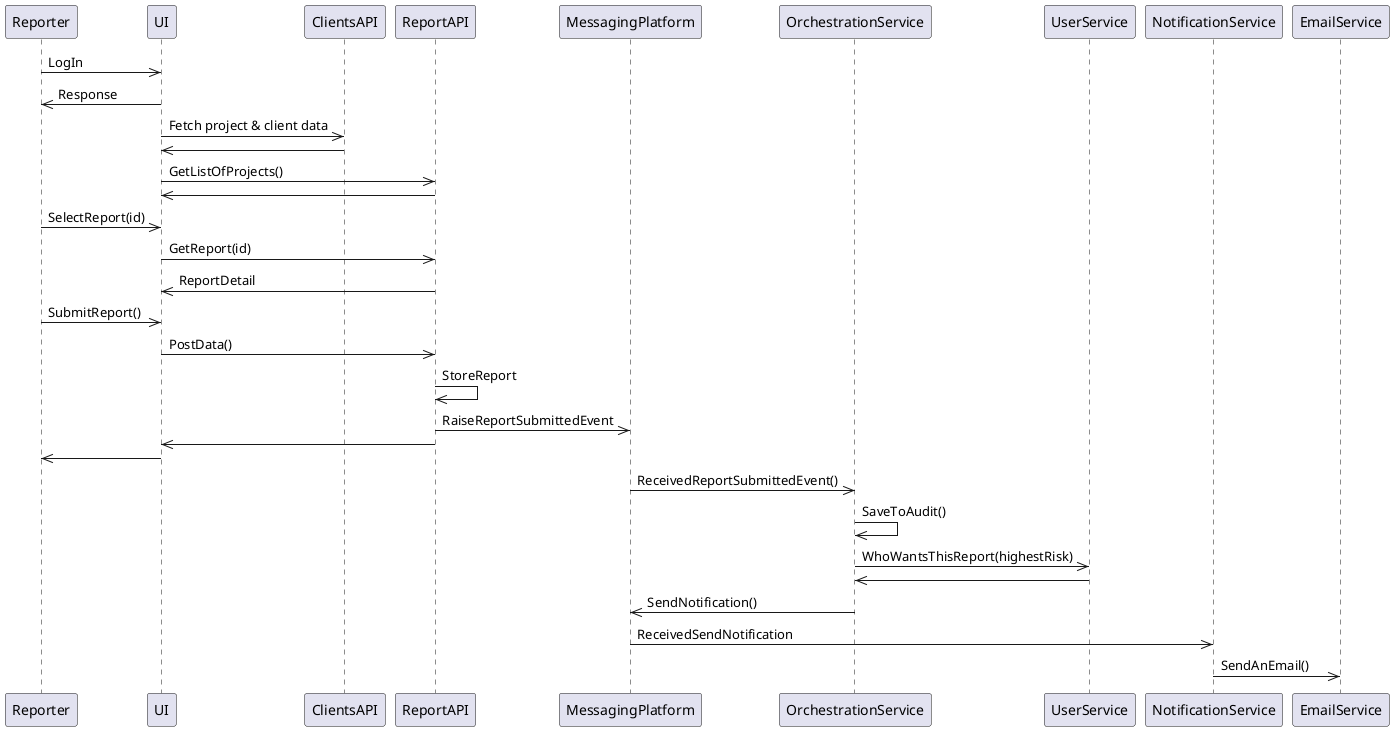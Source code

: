 @startuml Report Submission
Reporter->>UI: LogIn
UI->>Reporter: Response
UI->>ClientsAPI: Fetch project & client data
ClientsAPI->>UI: 
UI->>ReportAPI: GetListOfProjects()
ReportAPI->>UI: 
Reporter->>UI: SelectReport(id)
UI->>ReportAPI: GetReport(id)
ReportAPI->>UI: ReportDetail
Reporter->>UI: SubmitReport()
UI->>ReportAPI: PostData()
ReportAPI->>ReportAPI: StoreReport
ReportAPI->>MessagingPlatform: RaiseReportSubmittedEvent
ReportAPI->>UI: 
UI->>Reporter: 
MessagingPlatform->>OrchestrationService: ReceivedReportSubmittedEvent()
OrchestrationService->>OrchestrationService: SaveToAudit()
OrchestrationService->>UserService: WhoWantsThisReport(highestRisk)
UserService->>OrchestrationService: 
OrchestrationService->>MessagingPlatform: SendNotification()    
MessagingPlatform->>NotificationService: ReceivedSendNotification
NotificationService->>EmailService: SendAnEmail()